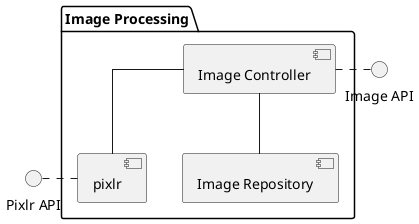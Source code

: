 @startuml level2
skinparam linetype ortho

package "Image Processing" {
    [Image Controller]
    [pixlr]
    [Image Repository]

    [Image Controller] -- [pixlr] 
    [Image Controller] -- [Image Repository] 
    
}
interface "Image API" as I
interface "Pixlr API" as P

[Image Controller].right.[I] 
[pixlr].left. [P]


@enduml


